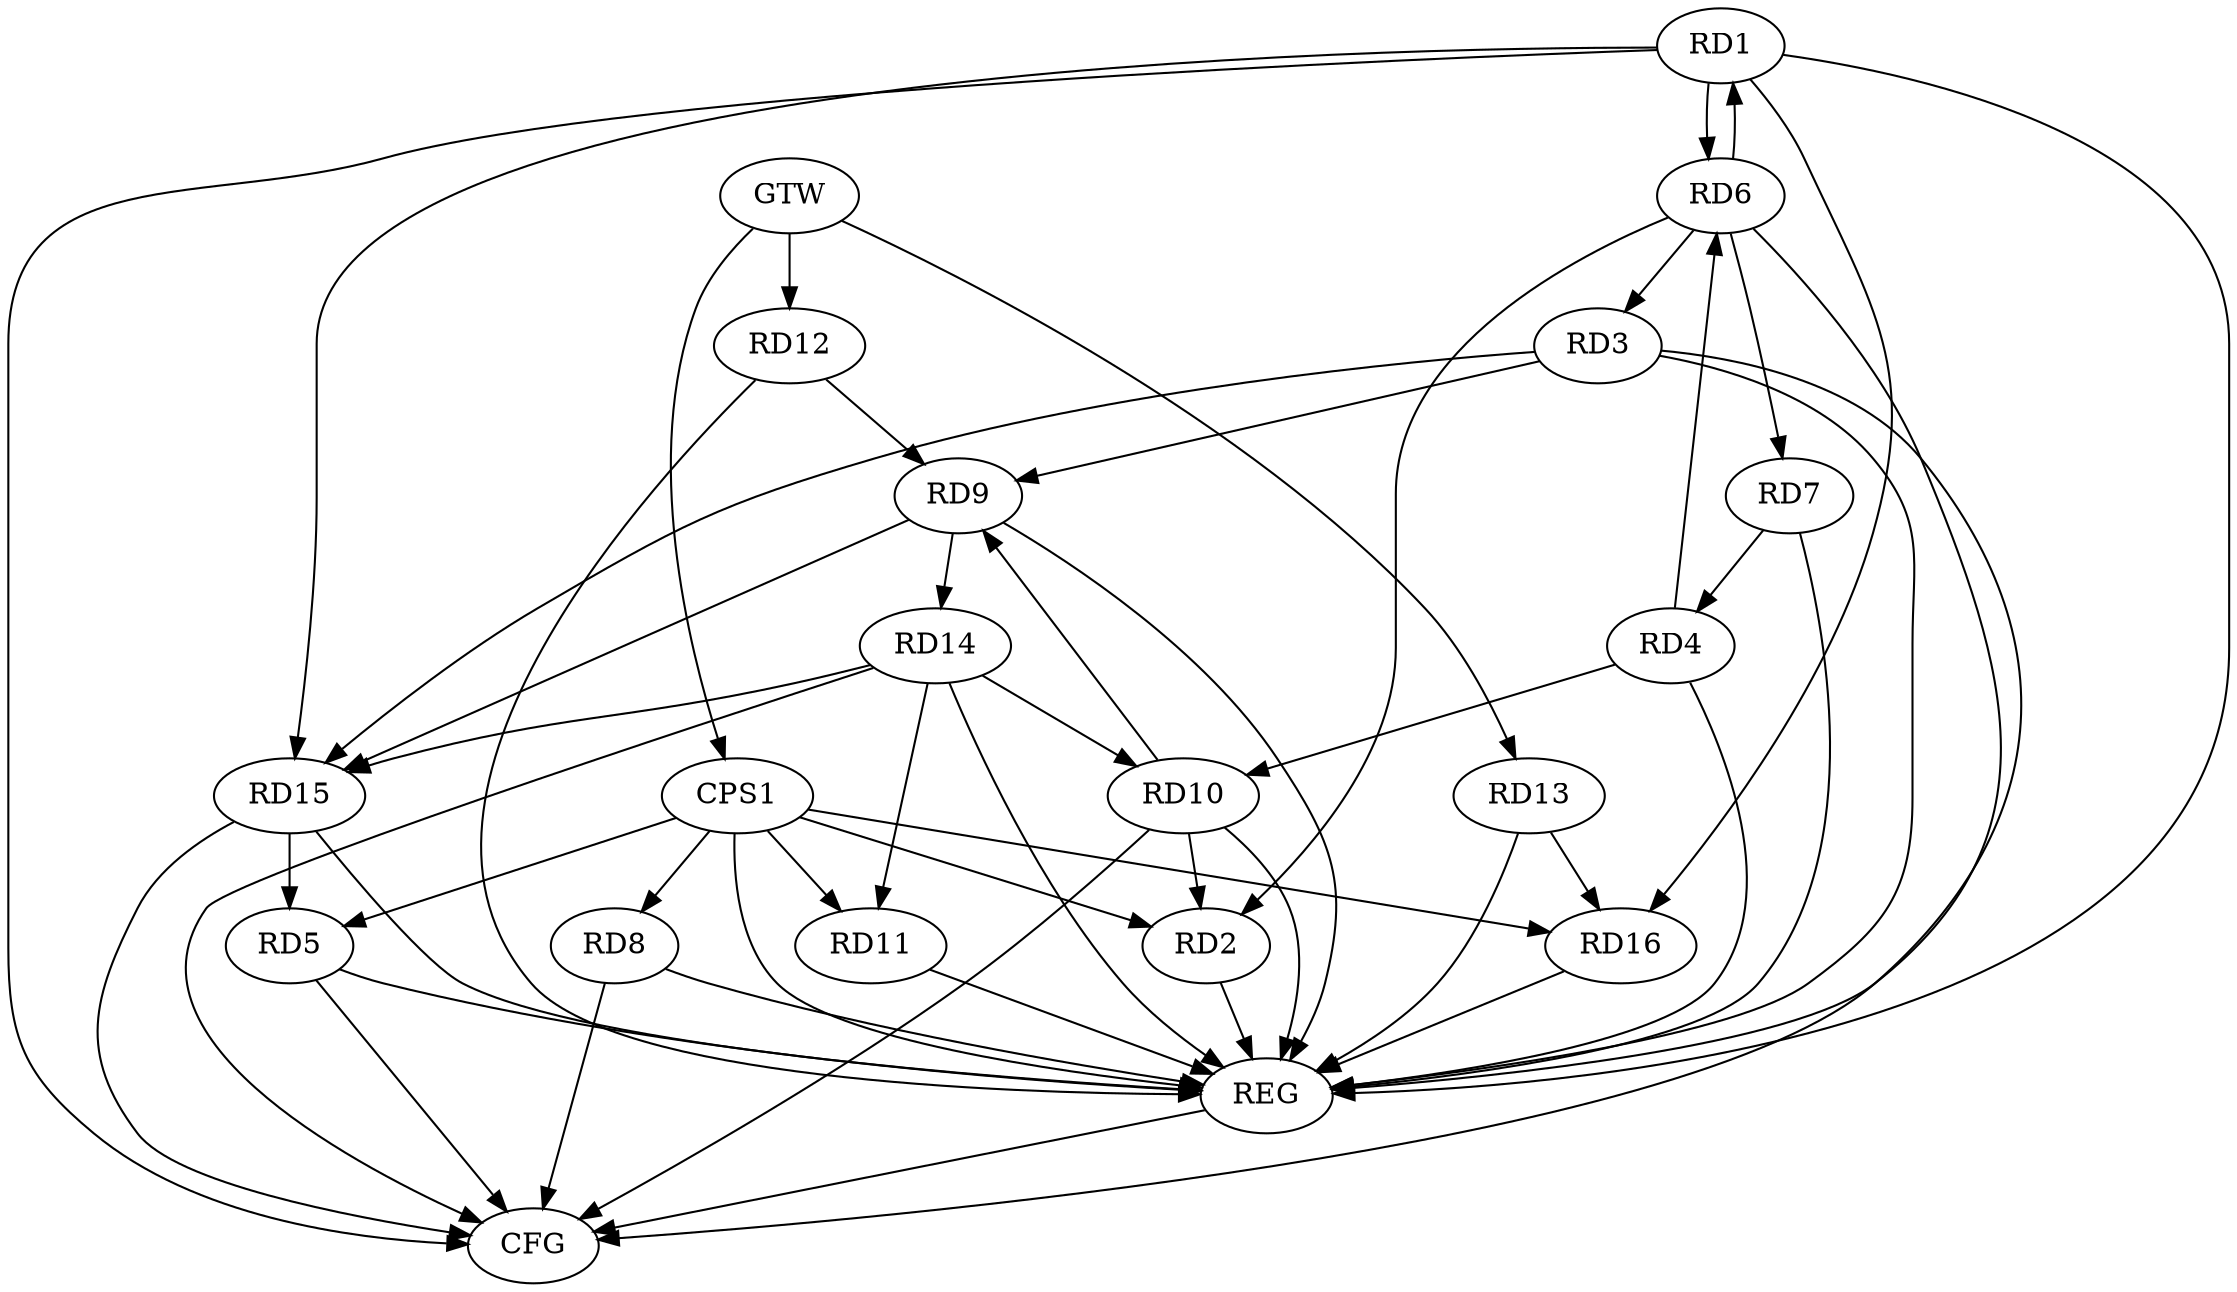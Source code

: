strict digraph G {
  RD1 [ label="RD1" ];
  RD2 [ label="RD2" ];
  RD3 [ label="RD3" ];
  RD4 [ label="RD4" ];
  RD5 [ label="RD5" ];
  RD6 [ label="RD6" ];
  RD7 [ label="RD7" ];
  RD8 [ label="RD8" ];
  RD9 [ label="RD9" ];
  RD10 [ label="RD10" ];
  RD11 [ label="RD11" ];
  RD12 [ label="RD12" ];
  RD13 [ label="RD13" ];
  RD14 [ label="RD14" ];
  RD15 [ label="RD15" ];
  RD16 [ label="RD16" ];
  CPS1 [ label="CPS1" ];
  GTW [ label="GTW" ];
  REG [ label="REG" ];
  CFG [ label="CFG" ];
  RD1 -> RD6;
  RD6 -> RD1;
  RD1 -> RD15;
  RD1 -> RD16;
  RD6 -> RD2;
  RD10 -> RD2;
  RD6 -> RD3;
  RD3 -> RD9;
  RD3 -> RD15;
  RD4 -> RD6;
  RD7 -> RD4;
  RD4 -> RD10;
  RD15 -> RD5;
  RD6 -> RD7;
  RD10 -> RD9;
  RD12 -> RD9;
  RD9 -> RD14;
  RD9 -> RD15;
  RD14 -> RD10;
  RD14 -> RD11;
  RD13 -> RD16;
  RD14 -> RD15;
  CPS1 -> RD2;
  CPS1 -> RD5;
  CPS1 -> RD8;
  CPS1 -> RD11;
  CPS1 -> RD16;
  GTW -> RD12;
  GTW -> RD13;
  GTW -> CPS1;
  RD1 -> REG;
  RD2 -> REG;
  RD3 -> REG;
  RD4 -> REG;
  RD5 -> REG;
  RD6 -> REG;
  RD7 -> REG;
  RD8 -> REG;
  RD9 -> REG;
  RD10 -> REG;
  RD11 -> REG;
  RD12 -> REG;
  RD13 -> REG;
  RD14 -> REG;
  RD15 -> REG;
  RD16 -> REG;
  CPS1 -> REG;
  RD8 -> CFG;
  RD5 -> CFG;
  RD3 -> CFG;
  RD10 -> CFG;
  RD14 -> CFG;
  RD1 -> CFG;
  RD15 -> CFG;
  REG -> CFG;
}
